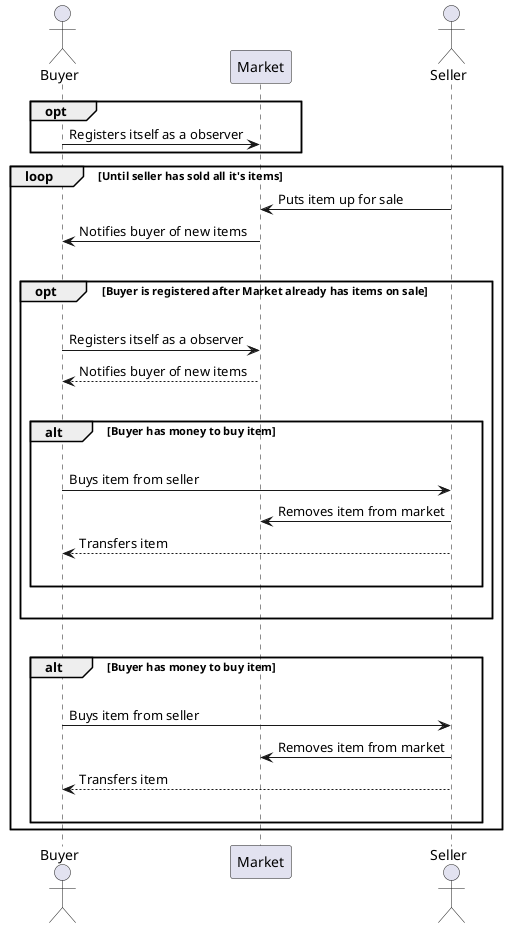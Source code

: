 @startuml
actor Buyer
participant Market
actor Seller

opt
    Buyer -> Market: Registers itself as a observer 
end
loop Until seller has sold all it's items
    Seller -> Market: Puts item up for sale
    Buyer <- Market: Notifies buyer of new items
    |||
    opt Buyer is registered after Market already has items on sale 
        |||
        Buyer -> Market: Registers itself as a observer
        Buyer <-- Market: Notifies buyer of new items
        |||
        alt Buyer has money to buy item
            |||
            Buyer -> Seller: Buys item from seller
            Seller -> Market: Removes item from market
            Buyer <-- Seller: Transfers item
            |||
        end
        |||
    end
    |||
    alt Buyer has money to buy item
        |||
        Buyer -> Seller: Buys item from seller
        Seller -> Market: Removes item from market
        Buyer <-- Seller: Transfers item
        |||
    end
end


@enduml
